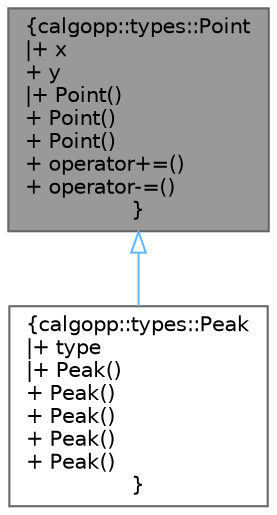 digraph "calgopp::types::Point"
{
 // LATEX_PDF_SIZE
  bgcolor="transparent";
  edge [fontname=Helvetica,fontsize=10,labelfontname=Helvetica,labelfontsize=10];
  node [fontname=Helvetica,fontsize=10,shape=box,height=0.2,width=0.4];
  Node1 [label="{calgopp::types::Point\n|+ x\l+ y\l|+ Point()\l+ Point()\l+ Point()\l+ operator+=()\l+ operator-=()\l}",height=0.2,width=0.4,color="gray40", fillcolor="grey60", style="filled", fontcolor="black",tooltip=" "];
  Node1 -> Node2 [dir="back",color="steelblue1",style="solid",arrowtail="onormal"];
  Node2 [label="{calgopp::types::Peak\n|+ type\l|+ Peak()\l+ Peak()\l+ Peak()\l+ Peak()\l+ Peak()\l}",height=0.2,width=0.4,color="gray40", fillcolor="white", style="filled",URL="$structcalgopp_1_1types_1_1Peak.html",tooltip=" "];
}
